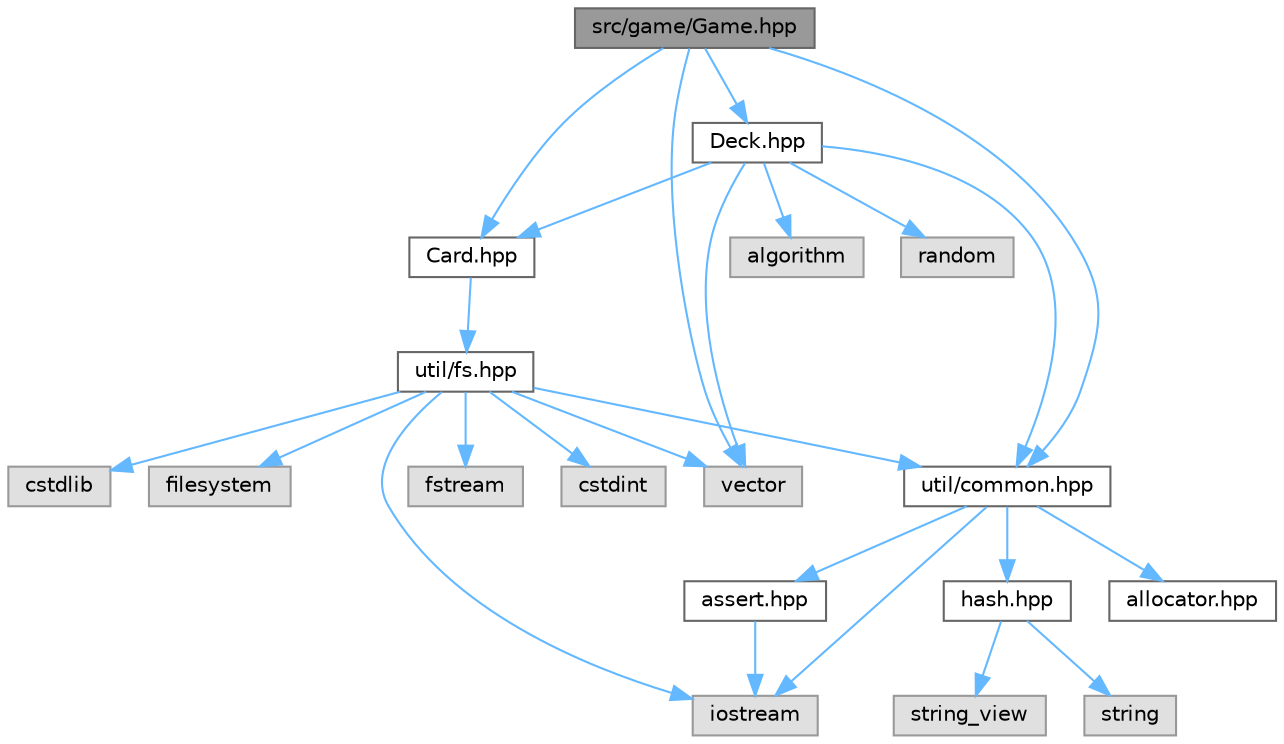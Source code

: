digraph "src/game/Game.hpp"
{
 // LATEX_PDF_SIZE
  bgcolor="transparent";
  edge [fontname=Helvetica,fontsize=10,labelfontname=Helvetica,labelfontsize=10];
  node [fontname=Helvetica,fontsize=10,shape=box,height=0.2,width=0.4];
  Node1 [id="Node000001",label="src/game/Game.hpp",height=0.2,width=0.4,color="gray40", fillcolor="grey60", style="filled", fontcolor="black",tooltip="Declaration of the Game class for managing Solitaire game logic, including card columns,..."];
  Node1 -> Node2 [id="edge1_Node000001_Node000002",color="steelblue1",style="solid",tooltip=" "];
  Node2 [id="Node000002",label="Deck.hpp",height=0.2,width=0.4,color="grey40", fillcolor="white", style="filled",URL="$dc/d31/_deck_8hpp.html",tooltip=" "];
  Node2 -> Node3 [id="edge2_Node000002_Node000003",color="steelblue1",style="solid",tooltip=" "];
  Node3 [id="Node000003",label="util/common.hpp",height=0.2,width=0.4,color="grey40", fillcolor="white", style="filled",URL="$dd/d3a/common_8hpp.html",tooltip="Includes standard and project-specific headers for memory allocation, assertions, and hashing utiliti..."];
  Node3 -> Node4 [id="edge3_Node000003_Node000004",color="steelblue1",style="solid",tooltip=" "];
  Node4 [id="Node000004",label="iostream",height=0.2,width=0.4,color="grey60", fillcolor="#E0E0E0", style="filled",tooltip=" "];
  Node3 -> Node5 [id="edge4_Node000003_Node000005",color="steelblue1",style="solid",tooltip=" "];
  Node5 [id="Node000005",label="allocator.hpp",height=0.2,width=0.4,color="grey40", fillcolor="white", style="filled",URL="$d5/d61/allocator_8hpp.html",tooltip="Provides debug memory allocation tracking on Windows in debug mode."];
  Node3 -> Node6 [id="edge5_Node000003_Node000006",color="steelblue1",style="solid",tooltip=" "];
  Node6 [id="Node000006",label="assert.hpp",height=0.2,width=0.4,color="grey40", fillcolor="white", style="filled",URL="$d2/d54/assert_8hpp.html",tooltip="Custom assertion macro for debug builds."];
  Node6 -> Node4 [id="edge6_Node000006_Node000004",color="steelblue1",style="solid",tooltip=" "];
  Node3 -> Node7 [id="edge7_Node000003_Node000007",color="steelblue1",style="solid",tooltip=" "];
  Node7 [id="Node000007",label="hash.hpp",height=0.2,width=0.4,color="grey40", fillcolor="white", style="filled",URL="$d9/d04/hash_8hpp.html",tooltip=" "];
  Node7 -> Node8 [id="edge8_Node000007_Node000008",color="steelblue1",style="solid",tooltip=" "];
  Node8 [id="Node000008",label="string",height=0.2,width=0.4,color="grey60", fillcolor="#E0E0E0", style="filled",tooltip=" "];
  Node7 -> Node9 [id="edge9_Node000007_Node000009",color="steelblue1",style="solid",tooltip=" "];
  Node9 [id="Node000009",label="string_view",height=0.2,width=0.4,color="grey60", fillcolor="#E0E0E0", style="filled",tooltip=" "];
  Node2 -> Node10 [id="edge10_Node000002_Node000010",color="steelblue1",style="solid",tooltip=" "];
  Node10 [id="Node000010",label="Card.hpp",height=0.2,width=0.4,color="grey40", fillcolor="white", style="filled",URL="$df/d73/_card_8hpp.html",tooltip="Defines playing card related enums and the Card class representing a single playing card."];
  Node10 -> Node11 [id="edge11_Node000010_Node000011",color="steelblue1",style="solid",tooltip=" "];
  Node11 [id="Node000011",label="util/fs.hpp",height=0.2,width=0.4,color="grey40", fillcolor="white", style="filled",URL="$d8/d68/fs_8hpp.html",tooltip="Provides BufferedFileIO."];
  Node11 -> Node3 [id="edge12_Node000011_Node000003",color="steelblue1",style="solid",tooltip=" "];
  Node11 -> Node12 [id="edge13_Node000011_Node000012",color="steelblue1",style="solid",tooltip=" "];
  Node12 [id="Node000012",label="fstream",height=0.2,width=0.4,color="grey60", fillcolor="#E0E0E0", style="filled",tooltip=" "];
  Node11 -> Node13 [id="edge14_Node000011_Node000013",color="steelblue1",style="solid",tooltip=" "];
  Node13 [id="Node000013",label="vector",height=0.2,width=0.4,color="grey60", fillcolor="#E0E0E0", style="filled",tooltip=" "];
  Node11 -> Node14 [id="edge15_Node000011_Node000014",color="steelblue1",style="solid",tooltip=" "];
  Node14 [id="Node000014",label="cstdint",height=0.2,width=0.4,color="grey60", fillcolor="#E0E0E0", style="filled",tooltip=" "];
  Node11 -> Node4 [id="edge16_Node000011_Node000004",color="steelblue1",style="solid",tooltip=" "];
  Node11 -> Node15 [id="edge17_Node000011_Node000015",color="steelblue1",style="solid",tooltip=" "];
  Node15 [id="Node000015",label="cstdlib",height=0.2,width=0.4,color="grey60", fillcolor="#E0E0E0", style="filled",tooltip=" "];
  Node11 -> Node16 [id="edge18_Node000011_Node000016",color="steelblue1",style="solid",tooltip=" "];
  Node16 [id="Node000016",label="filesystem",height=0.2,width=0.4,color="grey60", fillcolor="#E0E0E0", style="filled",tooltip=" "];
  Node2 -> Node17 [id="edge19_Node000002_Node000017",color="steelblue1",style="solid",tooltip=" "];
  Node17 [id="Node000017",label="algorithm",height=0.2,width=0.4,color="grey60", fillcolor="#E0E0E0", style="filled",tooltip=" "];
  Node2 -> Node18 [id="edge20_Node000002_Node000018",color="steelblue1",style="solid",tooltip=" "];
  Node18 [id="Node000018",label="random",height=0.2,width=0.4,color="grey60", fillcolor="#E0E0E0", style="filled",tooltip=" "];
  Node2 -> Node13 [id="edge21_Node000002_Node000013",color="steelblue1",style="solid",tooltip=" "];
  Node1 -> Node10 [id="edge22_Node000001_Node000010",color="steelblue1",style="solid",tooltip=" "];
  Node1 -> Node3 [id="edge23_Node000001_Node000003",color="steelblue1",style="solid",tooltip=" "];
  Node1 -> Node13 [id="edge24_Node000001_Node000013",color="steelblue1",style="solid",tooltip=" "];
}
